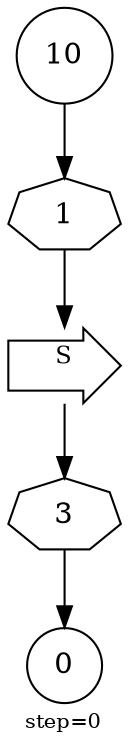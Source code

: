 digraph {
  graph  [labelloc=bottom,labeljust=left,fontsize="10",label="step=0"];
  "42" [shape=circle,peripheries="1",label=<10>,labelfontcolor=Black,color=black];
  "43" [shape=rarrow,peripheries="1",label=<<SUP>S</SUP>>,labelfontcolor=black,color=black];
  "45" [shape=circle,peripheries="1",label=<0>,labelfontcolor=black,color=black];
  "44" [label=<1>,peripheries="1",color=black,shape=septagon];
  "42" -> "44" [color=black];
  "44" -> "43" [color=black];
  "46" [label=<3>,peripheries="1",color=black,shape=septagon];
  "43" -> "46" [color=black];
  "46" -> "45" [color=black];
}